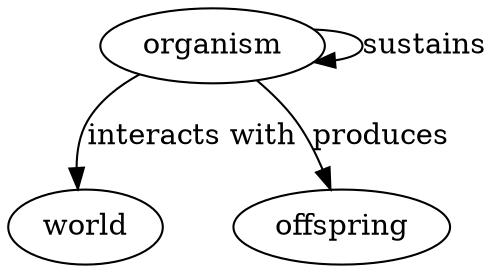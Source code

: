 digraph 
  {
    "organism" -> "world" [ label = "interacts with" ];
    "organism" -> "offspring" [ label = "produces"   ];
    "organism" -> "organism" [ label = "sustains"   ];
  }
